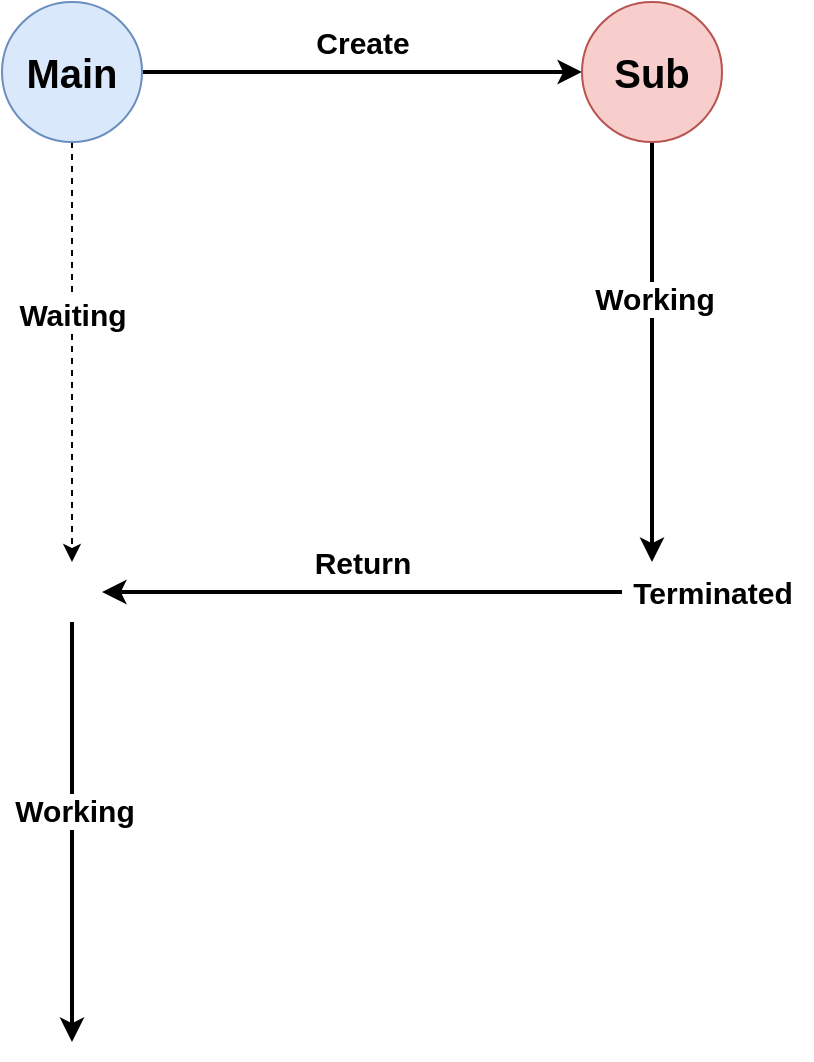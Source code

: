 <mxfile version="16.2.7" type="github">
  <diagram id="qFV3jNqiSBe_29CYPtVP" name="Page-1">
    <mxGraphModel dx="1422" dy="762" grid="1" gridSize="10" guides="1" tooltips="1" connect="1" arrows="1" fold="1" page="1" pageScale="1" pageWidth="827" pageHeight="1169" math="0" shadow="0">
      <root>
        <mxCell id="0" />
        <mxCell id="1" parent="0" />
        <mxCell id="uuzsLNwZXtXoxCtTIN2L-3" style="edgeStyle=orthogonalEdgeStyle;rounded=0;orthogonalLoop=1;jettySize=auto;html=1;entryX=0;entryY=0.5;entryDx=0;entryDy=0;strokeWidth=2;" parent="1" source="uuzsLNwZXtXoxCtTIN2L-1" target="uuzsLNwZXtXoxCtTIN2L-2" edge="1">
          <mxGeometry relative="1" as="geometry" />
        </mxCell>
        <mxCell id="uuzsLNwZXtXoxCtTIN2L-16" style="edgeStyle=orthogonalEdgeStyle;rounded=0;orthogonalLoop=1;jettySize=auto;html=1;entryX=0.5;entryY=0;entryDx=0;entryDy=0;strokeColor=default;strokeWidth=1;dashed=1;" parent="1" source="uuzsLNwZXtXoxCtTIN2L-1" target="uuzsLNwZXtXoxCtTIN2L-14" edge="1">
          <mxGeometry relative="1" as="geometry" />
        </mxCell>
        <mxCell id="uuzsLNwZXtXoxCtTIN2L-21" value="&lt;font style=&quot;font-size: 15px&quot;&gt;&lt;b&gt;Waiting&lt;/b&gt;&lt;/font&gt;" style="edgeLabel;html=1;align=center;verticalAlign=middle;resizable=0;points=[];" parent="uuzsLNwZXtXoxCtTIN2L-16" vertex="1" connectable="0">
          <mxGeometry x="-0.181" relative="1" as="geometry">
            <mxPoint as="offset" />
          </mxGeometry>
        </mxCell>
        <mxCell id="uuzsLNwZXtXoxCtTIN2L-1" value="&lt;b&gt;&lt;font style=&quot;font-size: 20px&quot;&gt;Main&lt;/font&gt;&lt;/b&gt;" style="ellipse;whiteSpace=wrap;html=1;aspect=fixed;fillColor=#dae8fc;strokeColor=#6c8ebf;" parent="1" vertex="1">
          <mxGeometry x="140" y="120" width="70" height="70" as="geometry" />
        </mxCell>
        <mxCell id="uuzsLNwZXtXoxCtTIN2L-15" style="edgeStyle=orthogonalEdgeStyle;rounded=0;orthogonalLoop=1;jettySize=auto;html=1;entryX=0.5;entryY=0;entryDx=0;entryDy=0;strokeColor=default;strokeWidth=2;" parent="1" source="uuzsLNwZXtXoxCtTIN2L-2" target="uuzsLNwZXtXoxCtTIN2L-13" edge="1">
          <mxGeometry relative="1" as="geometry" />
        </mxCell>
        <mxCell id="uuzsLNwZXtXoxCtTIN2L-22" value="&lt;font style=&quot;font-size: 15px&quot;&gt;&lt;b&gt;Working&lt;/b&gt;&lt;/font&gt;" style="edgeLabel;html=1;align=center;verticalAlign=middle;resizable=0;points=[];" parent="uuzsLNwZXtXoxCtTIN2L-15" vertex="1" connectable="0">
          <mxGeometry x="-0.257" y="1" relative="1" as="geometry">
            <mxPoint as="offset" />
          </mxGeometry>
        </mxCell>
        <mxCell id="uuzsLNwZXtXoxCtTIN2L-2" value="&lt;b&gt;&lt;font style=&quot;font-size: 20px&quot;&gt;Sub&lt;/font&gt;&lt;/b&gt;" style="ellipse;whiteSpace=wrap;html=1;aspect=fixed;fillColor=#f8cecc;strokeColor=#b85450;" parent="1" vertex="1">
          <mxGeometry x="430" y="120" width="70" height="70" as="geometry" />
        </mxCell>
        <mxCell id="uuzsLNwZXtXoxCtTIN2L-4" value="&lt;font style=&quot;font-size: 15px&quot;&gt;&lt;b&gt;Create&lt;/b&gt;&lt;/font&gt;" style="text;html=1;align=center;verticalAlign=middle;resizable=0;points=[];autosize=1;strokeColor=none;fillColor=none;" parent="1" vertex="1">
          <mxGeometry x="290" y="130" width="60" height="20" as="geometry" />
        </mxCell>
        <mxCell id="uuzsLNwZXtXoxCtTIN2L-17" style="edgeStyle=orthogonalEdgeStyle;rounded=0;orthogonalLoop=1;jettySize=auto;html=1;entryX=1;entryY=0.5;entryDx=0;entryDy=0;strokeColor=default;strokeWidth=2;" parent="1" source="uuzsLNwZXtXoxCtTIN2L-13" target="uuzsLNwZXtXoxCtTIN2L-14" edge="1">
          <mxGeometry relative="1" as="geometry" />
        </mxCell>
        <mxCell id="uuzsLNwZXtXoxCtTIN2L-13" value="" style="ellipse;whiteSpace=wrap;html=1;aspect=fixed;fillColor=none;strokeColor=none;" parent="1" vertex="1">
          <mxGeometry x="450" y="400" width="30" height="30" as="geometry" />
        </mxCell>
        <mxCell id="uuzsLNwZXtXoxCtTIN2L-19" style="edgeStyle=orthogonalEdgeStyle;rounded=0;orthogonalLoop=1;jettySize=auto;html=1;strokeColor=default;strokeWidth=2;" parent="1" source="uuzsLNwZXtXoxCtTIN2L-14" edge="1">
          <mxGeometry relative="1" as="geometry">
            <mxPoint x="175" y="640" as="targetPoint" />
          </mxGeometry>
        </mxCell>
        <mxCell id="uuzsLNwZXtXoxCtTIN2L-20" value="&lt;font style=&quot;font-size: 15px&quot;&gt;&lt;b&gt;Working&lt;/b&gt;&lt;/font&gt;" style="edgeLabel;html=1;align=center;verticalAlign=middle;resizable=0;points=[];" parent="uuzsLNwZXtXoxCtTIN2L-19" vertex="1" connectable="0">
          <mxGeometry x="-0.105" y="1" relative="1" as="geometry">
            <mxPoint as="offset" />
          </mxGeometry>
        </mxCell>
        <mxCell id="uuzsLNwZXtXoxCtTIN2L-14" value="" style="ellipse;whiteSpace=wrap;html=1;aspect=fixed;fillColor=none;strokeColor=none;" parent="1" vertex="1">
          <mxGeometry x="160" y="400" width="30" height="30" as="geometry" />
        </mxCell>
        <mxCell id="uuzsLNwZXtXoxCtTIN2L-23" value="&lt;font style=&quot;font-size: 15px&quot;&gt;&lt;b&gt;Terminated&lt;/b&gt;&lt;/font&gt;" style="text;html=1;align=center;verticalAlign=middle;resizable=0;points=[];autosize=1;strokeColor=none;fillColor=none;" parent="1" vertex="1">
          <mxGeometry x="445" y="405" width="100" height="20" as="geometry" />
        </mxCell>
        <mxCell id="XrtVL5AIqyPmHlSqQvS6-1" value="&lt;b&gt;&lt;font style=&quot;font-size: 15px&quot;&gt;Return&lt;/font&gt;&lt;/b&gt;" style="text;html=1;align=center;verticalAlign=middle;resizable=0;points=[];autosize=1;strokeColor=none;fillColor=none;" vertex="1" parent="1">
          <mxGeometry x="290" y="390" width="60" height="20" as="geometry" />
        </mxCell>
      </root>
    </mxGraphModel>
  </diagram>
</mxfile>

